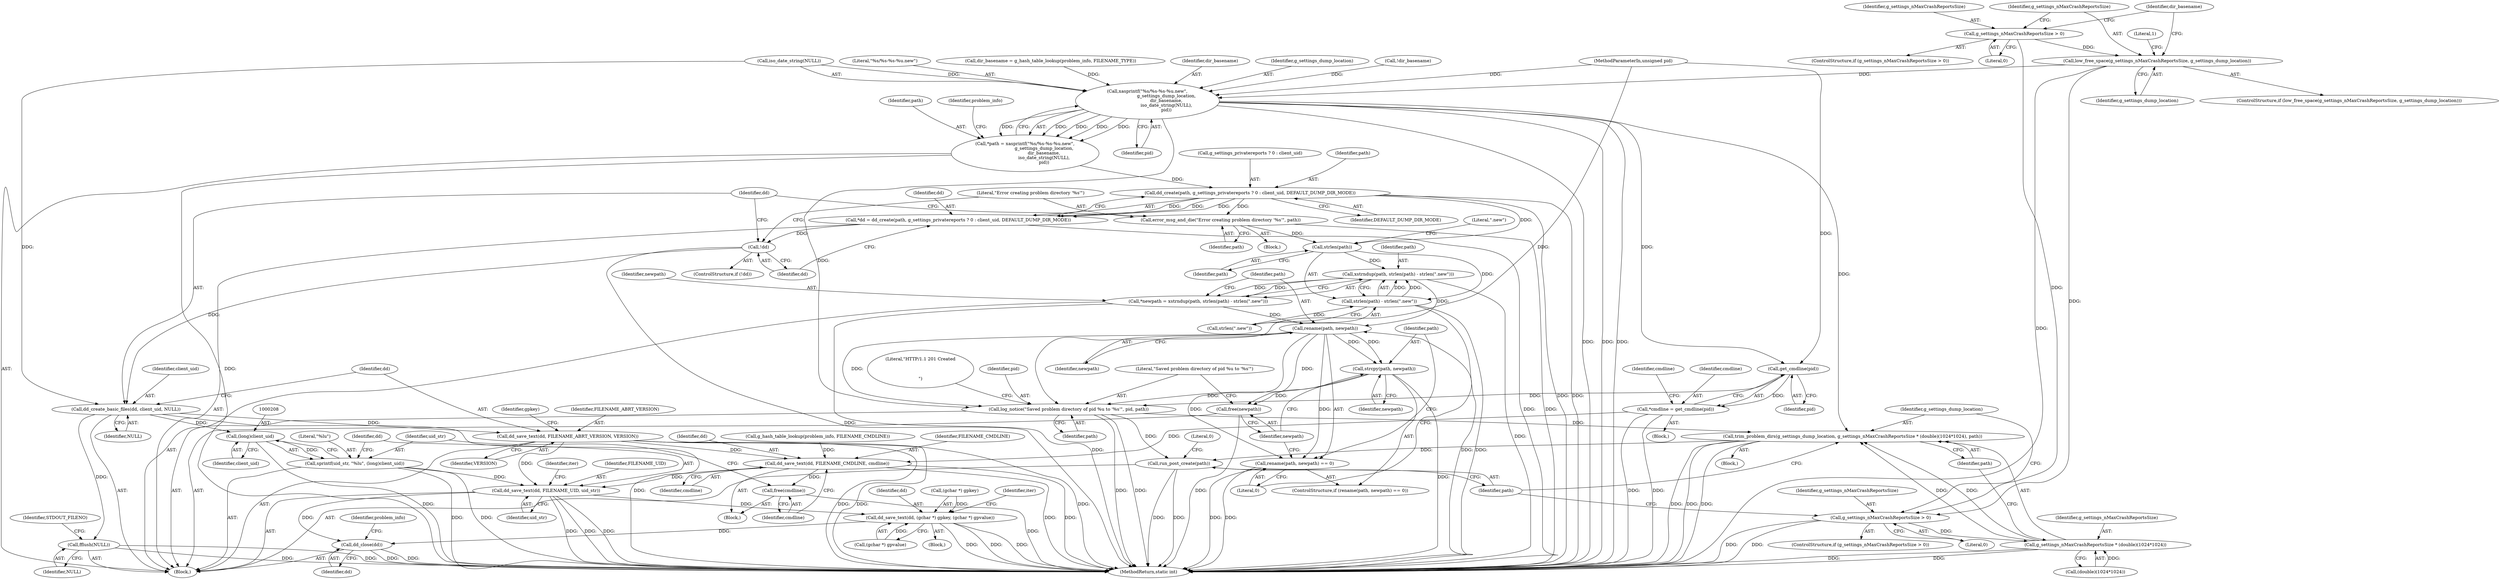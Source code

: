 digraph "0_abrt_8939398b82006ba1fec4ed491339fc075f43fc7c@API" {
"1000122" [label="(Call,low_free_space(g_settings_nMaxCrashReportsSize, g_settings_dump_location))"];
"1000117" [label="(Call,g_settings_nMaxCrashReportsSize > 0)"];
"1000144" [label="(Call,xasprintf(\"%s/%s-%s-%u.new\",\n                           g_settings_dump_location,\n                           dir_basename,\n                           iso_date_string(NULL),\n                           pid))"];
"1000142" [label="(Call,*path = xasprintf(\"%s/%s-%s-%u.new\",\n                           g_settings_dump_location,\n                           dir_basename,\n                           iso_date_string(NULL),\n                           pid))"];
"1000157" [label="(Call,dd_create(path, g_settings_privatereports ? 0 : client_uid, DEFAULT_DUMP_DIR_MODE))"];
"1000155" [label="(Call,*dd = dd_create(path, g_settings_privatereports ? 0 : client_uid, DEFAULT_DUMP_DIR_MODE))"];
"1000165" [label="(Call,!dd)"];
"1000171" [label="(Call,dd_create_basic_files(dd, client_uid, NULL))"];
"1000175" [label="(Call,dd_save_text(dd, FILENAME_ABRT_VERSION, VERSION))"];
"1000197" [label="(Call,dd_save_text(dd, FILENAME_CMDLINE, cmdline))"];
"1000201" [label="(Call,free(cmdline))"];
"1000210" [label="(Call,dd_save_text(dd, FILENAME_UID, uid_str))"];
"1000229" [label="(Call,dd_save_text(dd, (gchar *) gpkey, (gchar *) gpvalue))"];
"1000237" [label="(Call,dd_close(dd))"];
"1000207" [label="(Call,(long)client_uid)"];
"1000204" [label="(Call,sprintf(uid_str, \"%lu\", (long)client_uid))"];
"1000268" [label="(Call,fflush(NULL))"];
"1000168" [label="(Call,error_msg_and_die(\"Error creating problem directory '%s'\", path))"];
"1000247" [label="(Call,strlen(path))"];
"1000244" [label="(Call,xstrndup(path, strlen(path) - strlen(\".new\")))"];
"1000242" [label="(Call,*newpath = xstrndup(path, strlen(path) - strlen(\".new\")))"];
"1000253" [label="(Call,rename(path, newpath))"];
"1000252" [label="(Call,rename(path, newpath) == 0)"];
"1000257" [label="(Call,strcpy(path, newpath))"];
"1000260" [label="(Call,free(newpath))"];
"1000262" [label="(Call,log_notice(\"Saved problem directory of pid %u to '%s'\", pid, path))"];
"1000280" [label="(Call,trim_problem_dirs(g_settings_dump_location, g_settings_nMaxCrashReportsSize * (double)(1024*1024), path))"];
"1000290" [label="(Call,run_post_create(path))"];
"1000246" [label="(Call,strlen(path) - strlen(\".new\"))"];
"1000192" [label="(Call,get_cmdline(pid))"];
"1000190" [label="(Call,*cmdline = get_cmdline(pid))"];
"1000276" [label="(Call,g_settings_nMaxCrashReportsSize > 0)"];
"1000282" [label="(Call,g_settings_nMaxCrashReportsSize * (double)(1024*1024))"];
"1000171" [label="(Call,dd_create_basic_files(dd, client_uid, NULL))"];
"1000193" [label="(Identifier,pid)"];
"1000202" [label="(Identifier,cmdline)"];
"1000129" [label="(Identifier,dir_basename)"];
"1000156" [label="(Identifier,dd)"];
"1000277" [label="(Identifier,g_settings_nMaxCrashReportsSize)"];
"1000165" [label="(Call,!dd)"];
"1000152" [label="(Identifier,problem_info)"];
"1000254" [label="(Identifier,path)"];
"1000269" [label="(Identifier,NULL)"];
"1000243" [label="(Identifier,newpath)"];
"1000210" [label="(Call,dd_save_text(dd, FILENAME_UID, uid_str))"];
"1000157" [label="(Call,dd_create(path, g_settings_privatereports ? 0 : client_uid, DEFAULT_DUMP_DIR_MODE))"];
"1000212" [label="(Identifier,FILENAME_UID)"];
"1000218" [label="(Identifier,iter)"];
"1000223" [label="(Identifier,iter)"];
"1000159" [label="(Call,g_settings_privatereports ? 0 : client_uid)"];
"1000242" [label="(Call,*newpath = xstrndup(path, strlen(path) - strlen(\".new\")))"];
"1000262" [label="(Call,log_notice(\"Saved problem directory of pid %u to '%s'\", pid, path))"];
"1000255" [label="(Identifier,newpath)"];
"1000260" [label="(Call,free(newpath))"];
"1000188" [label="(Block,)"];
"1000200" [label="(Identifier,cmdline)"];
"1000267" [label="(Literal,\"HTTP/1.1 201 Created\r\n\r\n\")"];
"1000172" [label="(Identifier,dd)"];
"1000244" [label="(Call,xstrndup(path, strlen(path) - strlen(\".new\")))"];
"1000117" [label="(Call,g_settings_nMaxCrashReportsSize > 0)"];
"1000251" [label="(ControlStructure,if (rename(path, newpath) == 0))"];
"1000281" [label="(Identifier,g_settings_dump_location)"];
"1000181" [label="(Identifier,gpkey)"];
"1000168" [label="(Call,error_msg_and_die(\"Error creating problem directory '%s'\", path))"];
"1000248" [label="(Identifier,path)"];
"1000174" [label="(Identifier,NULL)"];
"1000204" [label="(Call,sprintf(uid_str, \"%lu\", (long)client_uid))"];
"1000234" [label="(Call,(gchar *) gpvalue)"];
"1000124" [label="(Identifier,g_settings_dump_location)"];
"1000261" [label="(Identifier,newpath)"];
"1000176" [label="(Identifier,dd)"];
"1000258" [label="(Identifier,path)"];
"1000147" [label="(Identifier,dir_basename)"];
"1000146" [label="(Identifier,g_settings_dump_location)"];
"1000268" [label="(Call,fflush(NULL))"];
"1000198" [label="(Identifier,dd)"];
"1000213" [label="(Identifier,uid_str)"];
"1000122" [label="(Call,low_free_space(g_settings_nMaxCrashReportsSize, g_settings_dump_location))"];
"1000175" [label="(Call,dd_save_text(dd, FILENAME_ABRT_VERSION, VERSION))"];
"1000178" [label="(Identifier,VERSION)"];
"1000228" [label="(Block,)"];
"1000275" [label="(ControlStructure,if (g_settings_nMaxCrashReportsSize > 0))"];
"1000170" [label="(Identifier,path)"];
"1000284" [label="(Call,(double)(1024*1024))"];
"1000143" [label="(Identifier,path)"];
"1000115" [label="(Block,)"];
"1000166" [label="(Identifier,dd)"];
"1000173" [label="(Identifier,client_uid)"];
"1000134" [label="(Call,!dir_basename)"];
"1000259" [label="(Identifier,newpath)"];
"1000169" [label="(Literal,\"Error creating problem directory '%s'\")"];
"1000240" [label="(Identifier,problem_info)"];
"1000280" [label="(Call,trim_problem_dirs(g_settings_dump_location, g_settings_nMaxCrashReportsSize * (double)(1024*1024), path))"];
"1000196" [label="(Block,)"];
"1000290" [label="(Call,run_post_create(path))"];
"1000144" [label="(Call,xasprintf(\"%s/%s-%s-%u.new\",\n                           g_settings_dump_location,\n                           dir_basename,\n                           iso_date_string(NULL),\n                           pid))"];
"1000150" [label="(Identifier,pid)"];
"1000252" [label="(Call,rename(path, newpath) == 0)"];
"1000265" [label="(Identifier,path)"];
"1000283" [label="(Identifier,g_settings_nMaxCrashReportsSize)"];
"1000289" [label="(Identifier,path)"];
"1000126" [label="(Literal,1)"];
"1000294" [label="(MethodReturn,static int)"];
"1000164" [label="(ControlStructure,if (!dd))"];
"1000229" [label="(Call,dd_save_text(dd, (gchar *) gpkey, (gchar *) gpvalue))"];
"1000192" [label="(Call,get_cmdline(pid))"];
"1000177" [label="(Identifier,FILENAME_ABRT_VERSION)"];
"1000195" [label="(Identifier,cmdline)"];
"1000231" [label="(Call,(gchar *) gpkey)"];
"1000182" [label="(Call,g_hash_table_lookup(problem_info, FILENAME_CMDLINE))"];
"1000257" [label="(Call,strcpy(path, newpath))"];
"1000245" [label="(Identifier,path)"];
"1000249" [label="(Call,strlen(\".new\"))"];
"1000148" [label="(Call,iso_date_string(NULL))"];
"1000278" [label="(Literal,0)"];
"1000123" [label="(Identifier,g_settings_nMaxCrashReportsSize)"];
"1000279" [label="(Block,)"];
"1000256" [label="(Literal,0)"];
"1000271" [label="(Identifier,STDOUT_FILENO)"];
"1000237" [label="(Call,dd_close(dd))"];
"1000209" [label="(Identifier,client_uid)"];
"1000246" [label="(Call,strlen(path) - strlen(\".new\"))"];
"1000145" [label="(Literal,\"%s/%s-%s-%u.new\")"];
"1000206" [label="(Literal,\"%lu\")"];
"1000142" [label="(Call,*path = xasprintf(\"%s/%s-%s-%u.new\",\n                           g_settings_dump_location,\n                           dir_basename,\n                           iso_date_string(NULL),\n                           pid))"];
"1000205" [label="(Identifier,uid_str)"];
"1000207" [label="(Call,(long)client_uid)"];
"1000238" [label="(Identifier,dd)"];
"1000250" [label="(Literal,\".new\")"];
"1000121" [label="(ControlStructure,if (low_free_space(g_settings_nMaxCrashReportsSize, g_settings_dump_location)))"];
"1000201" [label="(Call,free(cmdline))"];
"1000211" [label="(Identifier,dd)"];
"1000253" [label="(Call,rename(path, newpath))"];
"1000167" [label="(Block,)"];
"1000291" [label="(Identifier,path)"];
"1000197" [label="(Call,dd_save_text(dd, FILENAME_CMDLINE, cmdline))"];
"1000276" [label="(Call,g_settings_nMaxCrashReportsSize > 0)"];
"1000118" [label="(Identifier,g_settings_nMaxCrashReportsSize)"];
"1000119" [label="(Literal,0)"];
"1000282" [label="(Call,g_settings_nMaxCrashReportsSize * (double)(1024*1024))"];
"1000114" [label="(MethodParameterIn,unsigned pid)"];
"1000163" [label="(Identifier,DEFAULT_DUMP_DIR_MODE)"];
"1000264" [label="(Identifier,pid)"];
"1000190" [label="(Call,*cmdline = get_cmdline(pid))"];
"1000136" [label="(Call,dir_basename = g_hash_table_lookup(problem_info, FILENAME_TYPE))"];
"1000191" [label="(Identifier,cmdline)"];
"1000293" [label="(Literal,0)"];
"1000247" [label="(Call,strlen(path))"];
"1000116" [label="(ControlStructure,if (g_settings_nMaxCrashReportsSize > 0))"];
"1000155" [label="(Call,*dd = dd_create(path, g_settings_privatereports ? 0 : client_uid, DEFAULT_DUMP_DIR_MODE))"];
"1000158" [label="(Identifier,path)"];
"1000263" [label="(Literal,\"Saved problem directory of pid %u to '%s'\")"];
"1000199" [label="(Identifier,FILENAME_CMDLINE)"];
"1000230" [label="(Identifier,dd)"];
"1000122" -> "1000121"  [label="AST: "];
"1000122" -> "1000124"  [label="CFG: "];
"1000123" -> "1000122"  [label="AST: "];
"1000124" -> "1000122"  [label="AST: "];
"1000126" -> "1000122"  [label="CFG: "];
"1000129" -> "1000122"  [label="CFG: "];
"1000122" -> "1000294"  [label="DDG: "];
"1000117" -> "1000122"  [label="DDG: "];
"1000122" -> "1000144"  [label="DDG: "];
"1000122" -> "1000276"  [label="DDG: "];
"1000117" -> "1000116"  [label="AST: "];
"1000117" -> "1000119"  [label="CFG: "];
"1000118" -> "1000117"  [label="AST: "];
"1000119" -> "1000117"  [label="AST: "];
"1000123" -> "1000117"  [label="CFG: "];
"1000129" -> "1000117"  [label="CFG: "];
"1000117" -> "1000276"  [label="DDG: "];
"1000144" -> "1000142"  [label="AST: "];
"1000144" -> "1000150"  [label="CFG: "];
"1000145" -> "1000144"  [label="AST: "];
"1000146" -> "1000144"  [label="AST: "];
"1000147" -> "1000144"  [label="AST: "];
"1000148" -> "1000144"  [label="AST: "];
"1000150" -> "1000144"  [label="AST: "];
"1000142" -> "1000144"  [label="CFG: "];
"1000144" -> "1000294"  [label="DDG: "];
"1000144" -> "1000294"  [label="DDG: "];
"1000144" -> "1000294"  [label="DDG: "];
"1000144" -> "1000142"  [label="DDG: "];
"1000144" -> "1000142"  [label="DDG: "];
"1000144" -> "1000142"  [label="DDG: "];
"1000144" -> "1000142"  [label="DDG: "];
"1000144" -> "1000142"  [label="DDG: "];
"1000134" -> "1000144"  [label="DDG: "];
"1000136" -> "1000144"  [label="DDG: "];
"1000148" -> "1000144"  [label="DDG: "];
"1000114" -> "1000144"  [label="DDG: "];
"1000144" -> "1000192"  [label="DDG: "];
"1000144" -> "1000262"  [label="DDG: "];
"1000144" -> "1000280"  [label="DDG: "];
"1000142" -> "1000115"  [label="AST: "];
"1000143" -> "1000142"  [label="AST: "];
"1000152" -> "1000142"  [label="CFG: "];
"1000142" -> "1000294"  [label="DDG: "];
"1000142" -> "1000157"  [label="DDG: "];
"1000157" -> "1000155"  [label="AST: "];
"1000157" -> "1000163"  [label="CFG: "];
"1000158" -> "1000157"  [label="AST: "];
"1000159" -> "1000157"  [label="AST: "];
"1000163" -> "1000157"  [label="AST: "];
"1000155" -> "1000157"  [label="CFG: "];
"1000157" -> "1000294"  [label="DDG: "];
"1000157" -> "1000294"  [label="DDG: "];
"1000157" -> "1000155"  [label="DDG: "];
"1000157" -> "1000155"  [label="DDG: "];
"1000157" -> "1000155"  [label="DDG: "];
"1000157" -> "1000168"  [label="DDG: "];
"1000157" -> "1000247"  [label="DDG: "];
"1000155" -> "1000115"  [label="AST: "];
"1000156" -> "1000155"  [label="AST: "];
"1000166" -> "1000155"  [label="CFG: "];
"1000155" -> "1000294"  [label="DDG: "];
"1000155" -> "1000165"  [label="DDG: "];
"1000165" -> "1000164"  [label="AST: "];
"1000165" -> "1000166"  [label="CFG: "];
"1000166" -> "1000165"  [label="AST: "];
"1000169" -> "1000165"  [label="CFG: "];
"1000172" -> "1000165"  [label="CFG: "];
"1000165" -> "1000294"  [label="DDG: "];
"1000165" -> "1000171"  [label="DDG: "];
"1000171" -> "1000115"  [label="AST: "];
"1000171" -> "1000174"  [label="CFG: "];
"1000172" -> "1000171"  [label="AST: "];
"1000173" -> "1000171"  [label="AST: "];
"1000174" -> "1000171"  [label="AST: "];
"1000176" -> "1000171"  [label="CFG: "];
"1000171" -> "1000294"  [label="DDG: "];
"1000148" -> "1000171"  [label="DDG: "];
"1000171" -> "1000175"  [label="DDG: "];
"1000171" -> "1000207"  [label="DDG: "];
"1000171" -> "1000268"  [label="DDG: "];
"1000175" -> "1000115"  [label="AST: "];
"1000175" -> "1000178"  [label="CFG: "];
"1000176" -> "1000175"  [label="AST: "];
"1000177" -> "1000175"  [label="AST: "];
"1000178" -> "1000175"  [label="AST: "];
"1000181" -> "1000175"  [label="CFG: "];
"1000175" -> "1000294"  [label="DDG: "];
"1000175" -> "1000294"  [label="DDG: "];
"1000175" -> "1000294"  [label="DDG: "];
"1000175" -> "1000197"  [label="DDG: "];
"1000175" -> "1000210"  [label="DDG: "];
"1000197" -> "1000196"  [label="AST: "];
"1000197" -> "1000200"  [label="CFG: "];
"1000198" -> "1000197"  [label="AST: "];
"1000199" -> "1000197"  [label="AST: "];
"1000200" -> "1000197"  [label="AST: "];
"1000202" -> "1000197"  [label="CFG: "];
"1000197" -> "1000294"  [label="DDG: "];
"1000197" -> "1000294"  [label="DDG: "];
"1000182" -> "1000197"  [label="DDG: "];
"1000190" -> "1000197"  [label="DDG: "];
"1000197" -> "1000201"  [label="DDG: "];
"1000197" -> "1000210"  [label="DDG: "];
"1000201" -> "1000196"  [label="AST: "];
"1000201" -> "1000202"  [label="CFG: "];
"1000202" -> "1000201"  [label="AST: "];
"1000205" -> "1000201"  [label="CFG: "];
"1000201" -> "1000294"  [label="DDG: "];
"1000210" -> "1000115"  [label="AST: "];
"1000210" -> "1000213"  [label="CFG: "];
"1000211" -> "1000210"  [label="AST: "];
"1000212" -> "1000210"  [label="AST: "];
"1000213" -> "1000210"  [label="AST: "];
"1000218" -> "1000210"  [label="CFG: "];
"1000210" -> "1000294"  [label="DDG: "];
"1000210" -> "1000294"  [label="DDG: "];
"1000210" -> "1000294"  [label="DDG: "];
"1000204" -> "1000210"  [label="DDG: "];
"1000210" -> "1000229"  [label="DDG: "];
"1000210" -> "1000237"  [label="DDG: "];
"1000229" -> "1000228"  [label="AST: "];
"1000229" -> "1000234"  [label="CFG: "];
"1000230" -> "1000229"  [label="AST: "];
"1000231" -> "1000229"  [label="AST: "];
"1000234" -> "1000229"  [label="AST: "];
"1000223" -> "1000229"  [label="CFG: "];
"1000229" -> "1000294"  [label="DDG: "];
"1000229" -> "1000294"  [label="DDG: "];
"1000229" -> "1000294"  [label="DDG: "];
"1000231" -> "1000229"  [label="DDG: "];
"1000234" -> "1000229"  [label="DDG: "];
"1000229" -> "1000237"  [label="DDG: "];
"1000237" -> "1000115"  [label="AST: "];
"1000237" -> "1000238"  [label="CFG: "];
"1000238" -> "1000237"  [label="AST: "];
"1000240" -> "1000237"  [label="CFG: "];
"1000237" -> "1000294"  [label="DDG: "];
"1000237" -> "1000294"  [label="DDG: "];
"1000207" -> "1000204"  [label="AST: "];
"1000207" -> "1000209"  [label="CFG: "];
"1000208" -> "1000207"  [label="AST: "];
"1000209" -> "1000207"  [label="AST: "];
"1000204" -> "1000207"  [label="CFG: "];
"1000207" -> "1000294"  [label="DDG: "];
"1000207" -> "1000204"  [label="DDG: "];
"1000204" -> "1000115"  [label="AST: "];
"1000205" -> "1000204"  [label="AST: "];
"1000206" -> "1000204"  [label="AST: "];
"1000211" -> "1000204"  [label="CFG: "];
"1000204" -> "1000294"  [label="DDG: "];
"1000204" -> "1000294"  [label="DDG: "];
"1000268" -> "1000115"  [label="AST: "];
"1000268" -> "1000269"  [label="CFG: "];
"1000269" -> "1000268"  [label="AST: "];
"1000271" -> "1000268"  [label="CFG: "];
"1000268" -> "1000294"  [label="DDG: "];
"1000268" -> "1000294"  [label="DDG: "];
"1000168" -> "1000167"  [label="AST: "];
"1000168" -> "1000170"  [label="CFG: "];
"1000169" -> "1000168"  [label="AST: "];
"1000170" -> "1000168"  [label="AST: "];
"1000172" -> "1000168"  [label="CFG: "];
"1000168" -> "1000294"  [label="DDG: "];
"1000168" -> "1000247"  [label="DDG: "];
"1000247" -> "1000246"  [label="AST: "];
"1000247" -> "1000248"  [label="CFG: "];
"1000248" -> "1000247"  [label="AST: "];
"1000250" -> "1000247"  [label="CFG: "];
"1000247" -> "1000244"  [label="DDG: "];
"1000247" -> "1000246"  [label="DDG: "];
"1000244" -> "1000242"  [label="AST: "];
"1000244" -> "1000246"  [label="CFG: "];
"1000245" -> "1000244"  [label="AST: "];
"1000246" -> "1000244"  [label="AST: "];
"1000242" -> "1000244"  [label="CFG: "];
"1000244" -> "1000294"  [label="DDG: "];
"1000244" -> "1000242"  [label="DDG: "];
"1000244" -> "1000242"  [label="DDG: "];
"1000246" -> "1000244"  [label="DDG: "];
"1000246" -> "1000244"  [label="DDG: "];
"1000244" -> "1000253"  [label="DDG: "];
"1000242" -> "1000115"  [label="AST: "];
"1000243" -> "1000242"  [label="AST: "];
"1000254" -> "1000242"  [label="CFG: "];
"1000242" -> "1000294"  [label="DDG: "];
"1000242" -> "1000253"  [label="DDG: "];
"1000253" -> "1000252"  [label="AST: "];
"1000253" -> "1000255"  [label="CFG: "];
"1000254" -> "1000253"  [label="AST: "];
"1000255" -> "1000253"  [label="AST: "];
"1000256" -> "1000253"  [label="CFG: "];
"1000253" -> "1000252"  [label="DDG: "];
"1000253" -> "1000252"  [label="DDG: "];
"1000253" -> "1000257"  [label="DDG: "];
"1000253" -> "1000257"  [label="DDG: "];
"1000253" -> "1000260"  [label="DDG: "];
"1000253" -> "1000262"  [label="DDG: "];
"1000252" -> "1000251"  [label="AST: "];
"1000252" -> "1000256"  [label="CFG: "];
"1000256" -> "1000252"  [label="AST: "];
"1000258" -> "1000252"  [label="CFG: "];
"1000261" -> "1000252"  [label="CFG: "];
"1000252" -> "1000294"  [label="DDG: "];
"1000252" -> "1000294"  [label="DDG: "];
"1000257" -> "1000251"  [label="AST: "];
"1000257" -> "1000259"  [label="CFG: "];
"1000258" -> "1000257"  [label="AST: "];
"1000259" -> "1000257"  [label="AST: "];
"1000261" -> "1000257"  [label="CFG: "];
"1000257" -> "1000294"  [label="DDG: "];
"1000257" -> "1000260"  [label="DDG: "];
"1000257" -> "1000262"  [label="DDG: "];
"1000260" -> "1000115"  [label="AST: "];
"1000260" -> "1000261"  [label="CFG: "];
"1000261" -> "1000260"  [label="AST: "];
"1000263" -> "1000260"  [label="CFG: "];
"1000260" -> "1000294"  [label="DDG: "];
"1000262" -> "1000115"  [label="AST: "];
"1000262" -> "1000265"  [label="CFG: "];
"1000263" -> "1000262"  [label="AST: "];
"1000264" -> "1000262"  [label="AST: "];
"1000265" -> "1000262"  [label="AST: "];
"1000267" -> "1000262"  [label="CFG: "];
"1000262" -> "1000294"  [label="DDG: "];
"1000262" -> "1000294"  [label="DDG: "];
"1000192" -> "1000262"  [label="DDG: "];
"1000114" -> "1000262"  [label="DDG: "];
"1000262" -> "1000280"  [label="DDG: "];
"1000262" -> "1000290"  [label="DDG: "];
"1000280" -> "1000279"  [label="AST: "];
"1000280" -> "1000289"  [label="CFG: "];
"1000281" -> "1000280"  [label="AST: "];
"1000282" -> "1000280"  [label="AST: "];
"1000289" -> "1000280"  [label="AST: "];
"1000291" -> "1000280"  [label="CFG: "];
"1000280" -> "1000294"  [label="DDG: "];
"1000280" -> "1000294"  [label="DDG: "];
"1000280" -> "1000294"  [label="DDG: "];
"1000282" -> "1000280"  [label="DDG: "];
"1000282" -> "1000280"  [label="DDG: "];
"1000280" -> "1000290"  [label="DDG: "];
"1000290" -> "1000115"  [label="AST: "];
"1000290" -> "1000291"  [label="CFG: "];
"1000291" -> "1000290"  [label="AST: "];
"1000293" -> "1000290"  [label="CFG: "];
"1000290" -> "1000294"  [label="DDG: "];
"1000290" -> "1000294"  [label="DDG: "];
"1000246" -> "1000249"  [label="CFG: "];
"1000249" -> "1000246"  [label="AST: "];
"1000246" -> "1000294"  [label="DDG: "];
"1000246" -> "1000294"  [label="DDG: "];
"1000249" -> "1000246"  [label="DDG: "];
"1000192" -> "1000190"  [label="AST: "];
"1000192" -> "1000193"  [label="CFG: "];
"1000193" -> "1000192"  [label="AST: "];
"1000190" -> "1000192"  [label="CFG: "];
"1000192" -> "1000190"  [label="DDG: "];
"1000114" -> "1000192"  [label="DDG: "];
"1000190" -> "1000188"  [label="AST: "];
"1000191" -> "1000190"  [label="AST: "];
"1000195" -> "1000190"  [label="CFG: "];
"1000190" -> "1000294"  [label="DDG: "];
"1000190" -> "1000294"  [label="DDG: "];
"1000276" -> "1000275"  [label="AST: "];
"1000276" -> "1000278"  [label="CFG: "];
"1000277" -> "1000276"  [label="AST: "];
"1000278" -> "1000276"  [label="AST: "];
"1000281" -> "1000276"  [label="CFG: "];
"1000291" -> "1000276"  [label="CFG: "];
"1000276" -> "1000294"  [label="DDG: "];
"1000276" -> "1000294"  [label="DDG: "];
"1000276" -> "1000282"  [label="DDG: "];
"1000282" -> "1000284"  [label="CFG: "];
"1000283" -> "1000282"  [label="AST: "];
"1000284" -> "1000282"  [label="AST: "];
"1000289" -> "1000282"  [label="CFG: "];
"1000282" -> "1000294"  [label="DDG: "];
"1000282" -> "1000294"  [label="DDG: "];
"1000284" -> "1000282"  [label="DDG: "];
}
